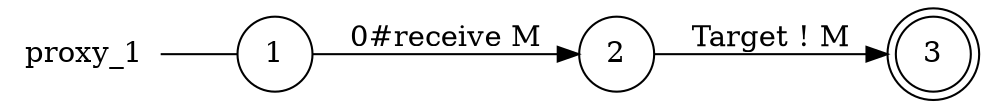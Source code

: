 digraph proxy_1 {
	rankdir="LR";
	n_0 [label="proxy_1", shape="plaintext"];
	n_1 [id="1", shape=circle, label="1"];
	n_0 -> n_1 [arrowhead=none];
	n_2 [id="2", shape=circle, label="2"];
	n_3 [id="3", shape=doublecircle, label="3"];

	n_2 -> n_3 [id="[$e|0]", label="Target ! M"];
	n_1 -> n_2 [id="[$e|1]", label="0#receive M"];
}
